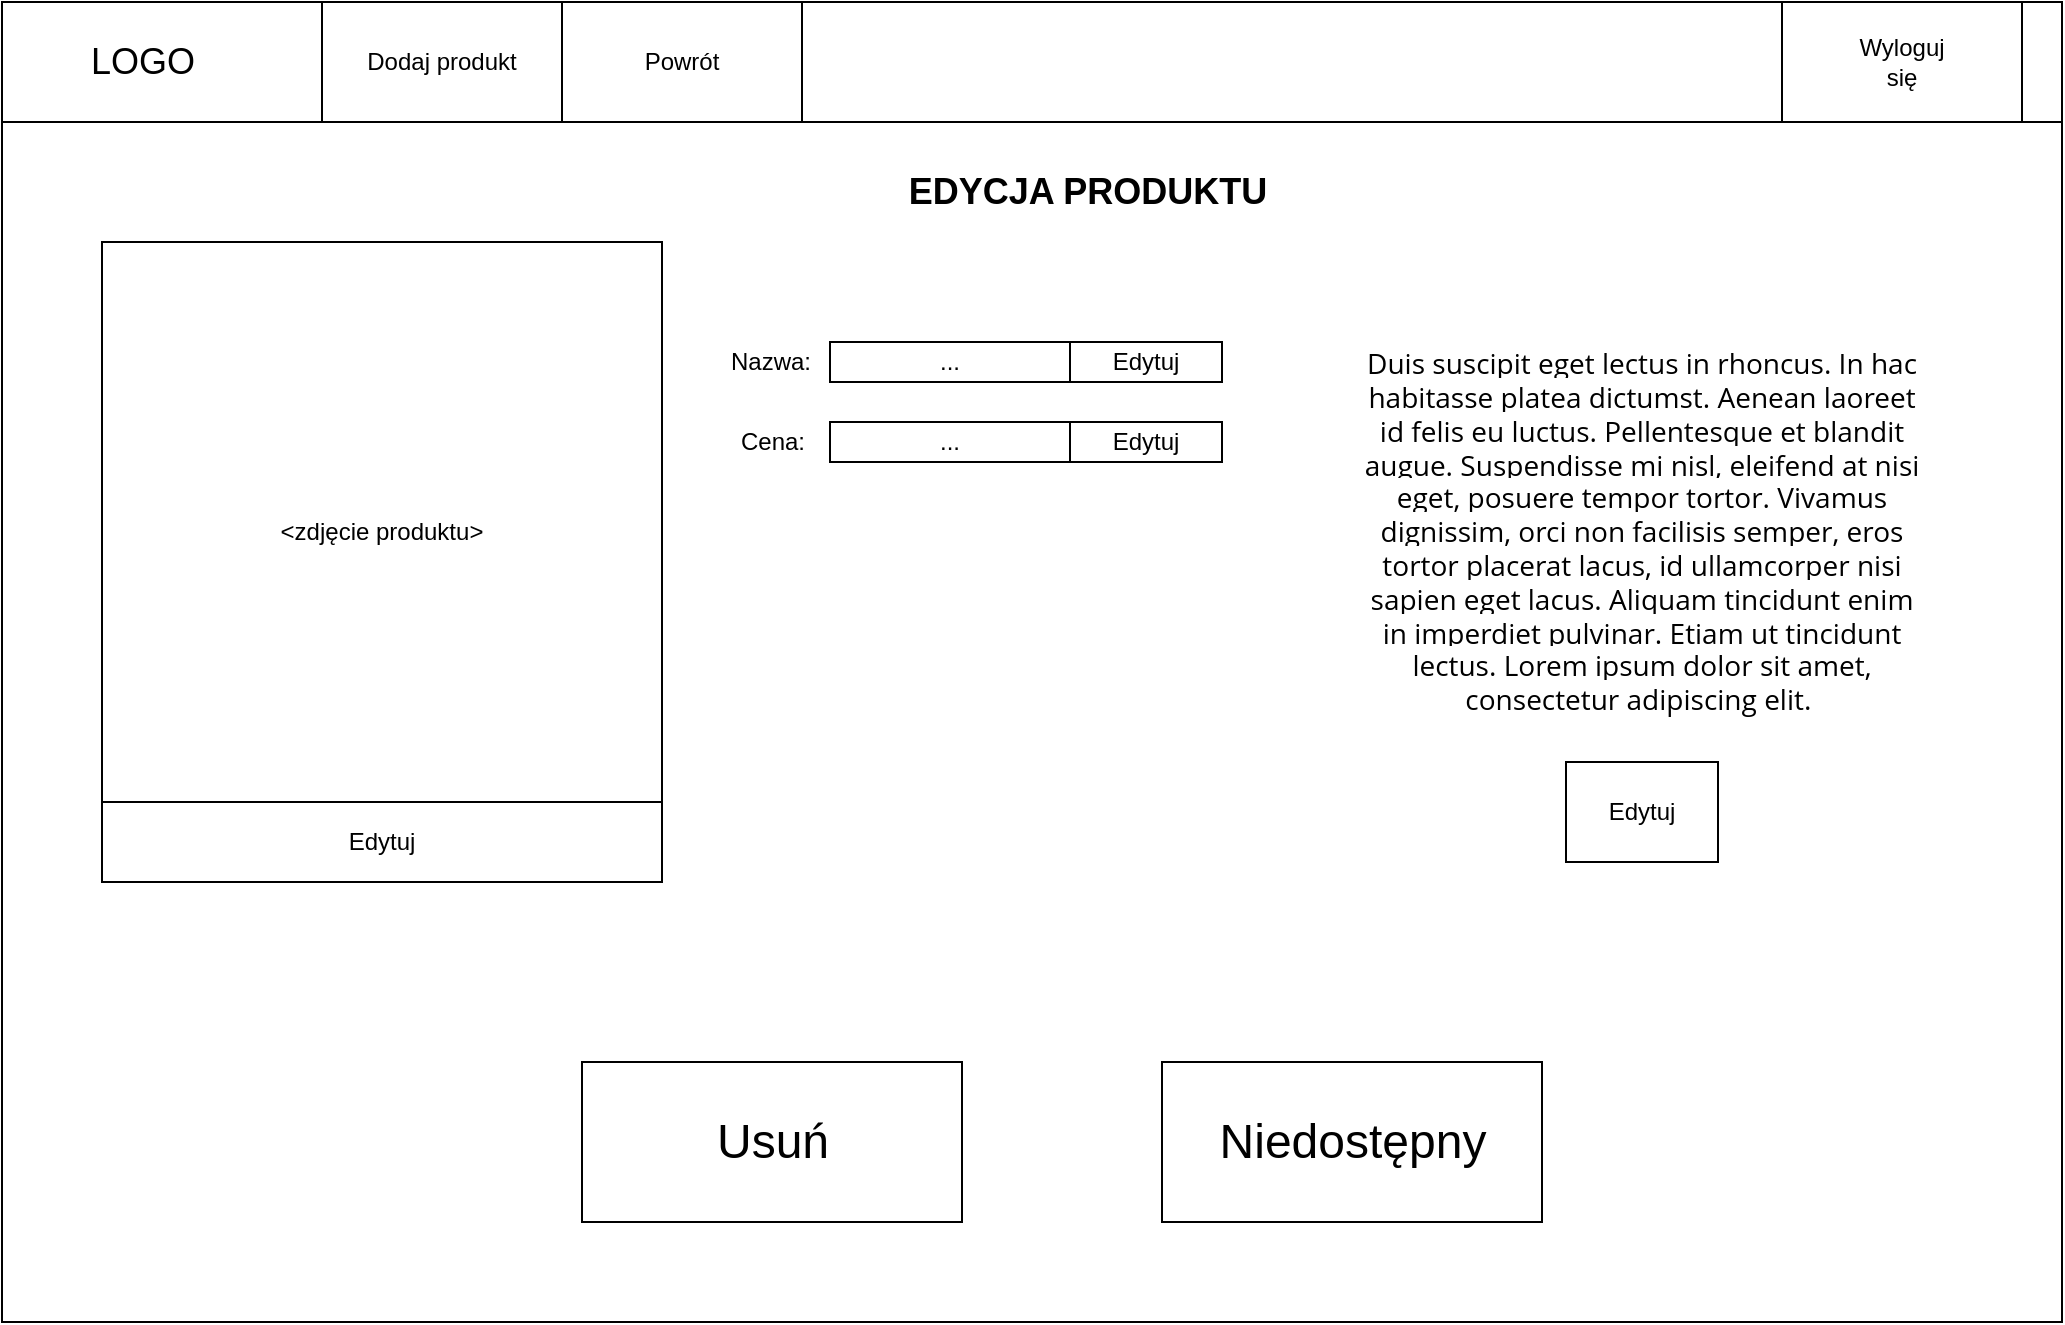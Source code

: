 <mxfile version="24.4.13" type="device">
  <diagram name="Strona-1" id="ct6fTfkBgVkP228GUEGL">
    <mxGraphModel dx="1216" dy="672" grid="1" gridSize="10" guides="1" tooltips="1" connect="1" arrows="1" fold="1" page="1" pageScale="1" pageWidth="827" pageHeight="1169" math="0" shadow="0">
      <root>
        <mxCell id="0" />
        <mxCell id="1" parent="0" />
        <mxCell id="x2EEuwlnaxCGYtfZx0F_-1" value="" style="rounded=0;whiteSpace=wrap;html=1;" parent="1" vertex="1">
          <mxGeometry y="40" width="1030" height="60" as="geometry" />
        </mxCell>
        <mxCell id="x2EEuwlnaxCGYtfZx0F_-2" value="" style="rounded=0;whiteSpace=wrap;html=1;" parent="1" vertex="1">
          <mxGeometry x="160" y="40" width="120" height="60" as="geometry" />
        </mxCell>
        <mxCell id="x2EEuwlnaxCGYtfZx0F_-3" value="" style="rounded=0;whiteSpace=wrap;html=1;" parent="1" vertex="1">
          <mxGeometry x="890" y="40" width="120" height="60" as="geometry" />
        </mxCell>
        <mxCell id="x2EEuwlnaxCGYtfZx0F_-4" value="Wyloguj się" style="text;html=1;align=center;verticalAlign=middle;whiteSpace=wrap;rounded=0;" parent="1" vertex="1">
          <mxGeometry x="920" y="55" width="60" height="30" as="geometry" />
        </mxCell>
        <mxCell id="x2EEuwlnaxCGYtfZx0F_-5" value="" style="rounded=0;whiteSpace=wrap;html=1;" parent="1" vertex="1">
          <mxGeometry y="100" width="1030" height="600" as="geometry" />
        </mxCell>
        <mxCell id="x2EEuwlnaxCGYtfZx0F_-6" value="&lt;font style=&quot;font-size: 18px;&quot;&gt;LOGO&lt;/font&gt;" style="text;html=1;align=center;verticalAlign=middle;resizable=0;points=[];autosize=1;strokeColor=none;fillColor=none;" parent="1" vertex="1">
          <mxGeometry x="30" y="50" width="80" height="40" as="geometry" />
        </mxCell>
        <mxCell id="x2EEuwlnaxCGYtfZx0F_-7" value="" style="whiteSpace=wrap;html=1;aspect=fixed;" parent="1" vertex="1">
          <mxGeometry x="50" y="160" width="280" height="280" as="geometry" />
        </mxCell>
        <mxCell id="x2EEuwlnaxCGYtfZx0F_-8" value="&lt;span style=&quot;font-family: &amp;quot;Open Sans&amp;quot;, Arial, sans-serif; font-size: 14px; text-align: justify; background-color: rgb(255, 255, 255);&quot;&gt;Duis suscipit eget lectus in rhoncus. In hac habitasse platea dictumst. Aenean laoreet id felis eu luctus. Pellentesque et blandit augue. Suspendisse mi nisl, eleifend at nisi eget, posuere tempor tortor. Vivamus dignissim, orci non facilisis semper, eros tortor placerat lacus, id ullamcorper nisi sapien eget lacus. Aliquam tincidunt enim in imperdiet pulvinar. Etiam ut tincidunt lectus. Lorem ipsum dolor sit amet, consectetur adipiscing elit.&amp;nbsp;&lt;/span&gt;" style="text;html=1;align=center;verticalAlign=middle;whiteSpace=wrap;rounded=0;" parent="1" vertex="1">
          <mxGeometry x="680" y="215" width="280" height="180" as="geometry" />
        </mxCell>
        <mxCell id="x2EEuwlnaxCGYtfZx0F_-9" value="..." style="rounded=0;whiteSpace=wrap;html=1;" parent="1" vertex="1">
          <mxGeometry x="414" y="250" width="120" height="20" as="geometry" />
        </mxCell>
        <mxCell id="x2EEuwlnaxCGYtfZx0F_-10" value="Cena:" style="text;html=1;align=center;verticalAlign=middle;resizable=0;points=[];autosize=1;strokeColor=none;fillColor=none;" parent="1" vertex="1">
          <mxGeometry x="355" y="245" width="60" height="30" as="geometry" />
        </mxCell>
        <mxCell id="x2EEuwlnaxCGYtfZx0F_-11" value="Dodaj produkt" style="text;html=1;align=center;verticalAlign=middle;whiteSpace=wrap;rounded=0;" parent="1" vertex="1">
          <mxGeometry x="170" y="55" width="100" height="30" as="geometry" />
        </mxCell>
        <mxCell id="x2EEuwlnaxCGYtfZx0F_-12" value="" style="rounded=0;whiteSpace=wrap;html=1;" parent="1" vertex="1">
          <mxGeometry x="50" y="440" width="280" height="40" as="geometry" />
        </mxCell>
        <mxCell id="x2EEuwlnaxCGYtfZx0F_-13" value="Edytuj" style="text;html=1;align=center;verticalAlign=middle;whiteSpace=wrap;rounded=0;" parent="1" vertex="1">
          <mxGeometry x="160" y="445" width="60" height="30" as="geometry" />
        </mxCell>
        <mxCell id="x2EEuwlnaxCGYtfZx0F_-14" value="" style="rounded=0;whiteSpace=wrap;html=1;" parent="1" vertex="1">
          <mxGeometry x="534" y="250" width="76" height="20" as="geometry" />
        </mxCell>
        <mxCell id="x2EEuwlnaxCGYtfZx0F_-15" value="Edytuj" style="text;html=1;align=center;verticalAlign=middle;whiteSpace=wrap;rounded=0;" parent="1" vertex="1">
          <mxGeometry x="542" y="245" width="60" height="30" as="geometry" />
        </mxCell>
        <mxCell id="x2EEuwlnaxCGYtfZx0F_-16" value="..." style="rounded=0;whiteSpace=wrap;html=1;" parent="1" vertex="1">
          <mxGeometry x="414" y="210" width="120" height="20" as="geometry" />
        </mxCell>
        <mxCell id="x2EEuwlnaxCGYtfZx0F_-17" value="Nazwa:" style="text;html=1;align=center;verticalAlign=middle;resizable=0;points=[];autosize=1;strokeColor=none;fillColor=none;" parent="1" vertex="1">
          <mxGeometry x="354" y="205" width="60" height="30" as="geometry" />
        </mxCell>
        <mxCell id="x2EEuwlnaxCGYtfZx0F_-18" value="" style="rounded=0;whiteSpace=wrap;html=1;" parent="1" vertex="1">
          <mxGeometry x="534" y="210" width="76" height="20" as="geometry" />
        </mxCell>
        <mxCell id="x2EEuwlnaxCGYtfZx0F_-19" value="Edytuj" style="text;html=1;align=center;verticalAlign=middle;whiteSpace=wrap;rounded=0;" parent="1" vertex="1">
          <mxGeometry x="542" y="210" width="60" height="20" as="geometry" />
        </mxCell>
        <mxCell id="x2EEuwlnaxCGYtfZx0F_-20" value="" style="rounded=0;whiteSpace=wrap;html=1;" parent="1" vertex="1">
          <mxGeometry x="782" y="420" width="76" height="50" as="geometry" />
        </mxCell>
        <mxCell id="x2EEuwlnaxCGYtfZx0F_-21" value="Edytuj" style="text;html=1;align=center;verticalAlign=middle;whiteSpace=wrap;rounded=0;" parent="1" vertex="1">
          <mxGeometry x="790" y="430" width="60" height="30" as="geometry" />
        </mxCell>
        <mxCell id="x2EEuwlnaxCGYtfZx0F_-22" value="" style="rounded=0;whiteSpace=wrap;html=1;" parent="1" vertex="1">
          <mxGeometry x="290" y="570" width="190" height="80" as="geometry" />
        </mxCell>
        <mxCell id="x2EEuwlnaxCGYtfZx0F_-23" value="&lt;font style=&quot;font-size: 24px;&quot;&gt;Usuń&lt;/font&gt;" style="text;html=1;align=center;verticalAlign=middle;resizable=0;points=[];autosize=1;strokeColor=none;fillColor=none;" parent="1" vertex="1">
          <mxGeometry x="345" y="590" width="80" height="40" as="geometry" />
        </mxCell>
        <mxCell id="x2EEuwlnaxCGYtfZx0F_-24" value="" style="rounded=0;whiteSpace=wrap;html=1;" parent="1" vertex="1">
          <mxGeometry x="580" y="570" width="190" height="80" as="geometry" />
        </mxCell>
        <mxCell id="x2EEuwlnaxCGYtfZx0F_-25" value="&lt;font style=&quot;font-size: 24px;&quot;&gt;Niedostępny&lt;/font&gt;" style="text;html=1;align=center;verticalAlign=middle;resizable=0;points=[];autosize=1;strokeColor=none;fillColor=none;" parent="1" vertex="1">
          <mxGeometry x="595" y="590" width="160" height="40" as="geometry" />
        </mxCell>
        <mxCell id="egH-bLcqBr0R0z5qzO0g-1" value="&lt;b&gt;&lt;font style=&quot;font-size: 18px;&quot;&gt;EDYCJA PRODUKTU&lt;/font&gt;&lt;/b&gt;" style="text;html=1;align=center;verticalAlign=middle;whiteSpace=wrap;rounded=0;" vertex="1" parent="1">
          <mxGeometry x="390" y="120" width="306" height="30" as="geometry" />
        </mxCell>
        <mxCell id="egH-bLcqBr0R0z5qzO0g-2" value="&amp;lt;zdjęcie produktu&amp;gt;" style="text;html=1;align=center;verticalAlign=middle;whiteSpace=wrap;rounded=0;" vertex="1" parent="1">
          <mxGeometry x="130" y="290" width="120" height="30" as="geometry" />
        </mxCell>
        <mxCell id="egH-bLcqBr0R0z5qzO0g-3" value="" style="rounded=0;whiteSpace=wrap;html=1;" vertex="1" parent="1">
          <mxGeometry x="280" y="40" width="120" height="60" as="geometry" />
        </mxCell>
        <mxCell id="egH-bLcqBr0R0z5qzO0g-4" value="Powrót" style="text;html=1;align=center;verticalAlign=middle;whiteSpace=wrap;rounded=0;" vertex="1" parent="1">
          <mxGeometry x="290" y="55" width="100" height="30" as="geometry" />
        </mxCell>
      </root>
    </mxGraphModel>
  </diagram>
</mxfile>
